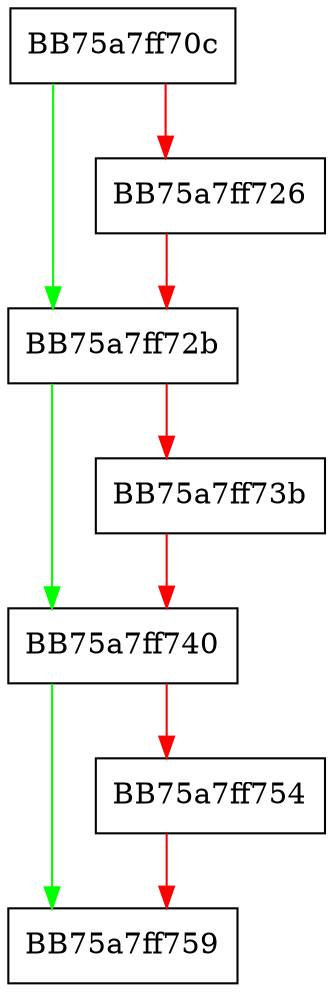 digraph GetSize {
  node [shape="box"];
  graph [splines=ortho];
  BB75a7ff70c -> BB75a7ff72b [color="green"];
  BB75a7ff70c -> BB75a7ff726 [color="red"];
  BB75a7ff726 -> BB75a7ff72b [color="red"];
  BB75a7ff72b -> BB75a7ff740 [color="green"];
  BB75a7ff72b -> BB75a7ff73b [color="red"];
  BB75a7ff73b -> BB75a7ff740 [color="red"];
  BB75a7ff740 -> BB75a7ff759 [color="green"];
  BB75a7ff740 -> BB75a7ff754 [color="red"];
  BB75a7ff754 -> BB75a7ff759 [color="red"];
}